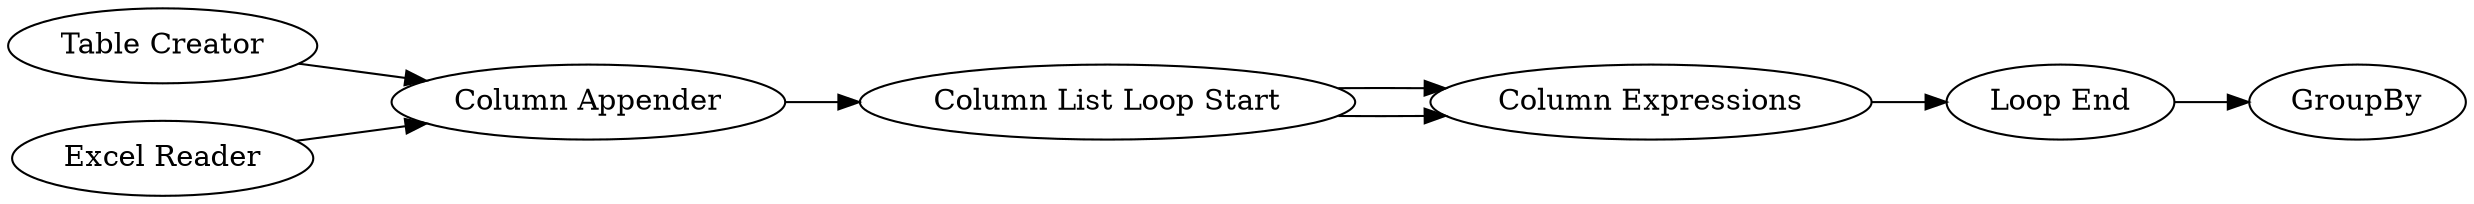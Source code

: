 digraph {
	4 [label="Column List Loop Start"]
	5 [label="Column Appender"]
	6 [label="Table Creator"]
	14 [label="Column Expressions"]
	22 [label="Loop End"]
	24 [label=GroupBy]
	25 [label="Excel Reader"]
	4 -> 14
	4 -> 14
	5 -> 4
	6 -> 5
	14 -> 22
	22 -> 24
	25 -> 5
	rankdir=LR
}
